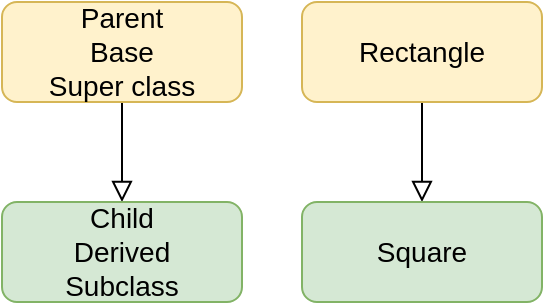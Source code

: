 <mxfile version="20.2.3" type="device"><diagram id="C5RBs43oDa-KdzZeNtuy" name="Page-1"><mxGraphModel dx="1102" dy="674" grid="1" gridSize="10" guides="1" tooltips="1" connect="1" arrows="1" fold="1" page="1" pageScale="1" pageWidth="827" pageHeight="1169" math="0" shadow="0"><root><mxCell id="WIyWlLk6GJQsqaUBKTNV-0"/><mxCell id="WIyWlLk6GJQsqaUBKTNV-1" parent="WIyWlLk6GJQsqaUBKTNV-0"/><mxCell id="WIyWlLk6GJQsqaUBKTNV-2" value="" style="rounded=0;html=1;jettySize=auto;orthogonalLoop=1;fontSize=11;endArrow=block;endFill=0;endSize=8;strokeWidth=1;shadow=0;labelBackgroundColor=none;edgeStyle=orthogonalEdgeStyle;" parent="WIyWlLk6GJQsqaUBKTNV-1" source="WIyWlLk6GJQsqaUBKTNV-3" edge="1"><mxGeometry relative="1" as="geometry"><mxPoint x="220" y="320" as="targetPoint"/></mxGeometry></mxCell><mxCell id="WIyWlLk6GJQsqaUBKTNV-3" value="Parent&lt;br style=&quot;font-size: 14px;&quot;&gt;Base&lt;br style=&quot;font-size: 14px;&quot;&gt;Super class" style="rounded=1;whiteSpace=wrap;html=1;fontSize=14;glass=0;strokeWidth=1;shadow=0;fillColor=#fff2cc;strokeColor=#d6b656;" parent="WIyWlLk6GJQsqaUBKTNV-1" vertex="1"><mxGeometry x="160" y="220" width="120" height="50" as="geometry"/></mxCell><mxCell id="WIyWlLk6GJQsqaUBKTNV-11" value="Child&lt;br style=&quot;font-size: 14px;&quot;&gt;Derived&lt;br style=&quot;font-size: 14px;&quot;&gt;Subclass" style="rounded=1;whiteSpace=wrap;html=1;fontSize=14;glass=0;strokeWidth=1;shadow=0;fillColor=#d5e8d4;strokeColor=#82b366;" parent="WIyWlLk6GJQsqaUBKTNV-1" vertex="1"><mxGeometry x="160" y="320" width="120" height="50" as="geometry"/></mxCell><mxCell id="7_Y3pyDhXp6KpI86-cgw-0" value="" style="rounded=0;html=1;jettySize=auto;orthogonalLoop=1;fontSize=11;endArrow=block;endFill=0;endSize=8;strokeWidth=1;shadow=0;labelBackgroundColor=none;edgeStyle=orthogonalEdgeStyle;" parent="WIyWlLk6GJQsqaUBKTNV-1" source="7_Y3pyDhXp6KpI86-cgw-1" edge="1"><mxGeometry relative="1" as="geometry"><mxPoint x="370" y="320" as="targetPoint"/></mxGeometry></mxCell><mxCell id="7_Y3pyDhXp6KpI86-cgw-1" value="Rectangle" style="rounded=1;whiteSpace=wrap;html=1;fontSize=14;glass=0;strokeWidth=1;shadow=0;fillColor=#fff2cc;strokeColor=#d6b656;" parent="WIyWlLk6GJQsqaUBKTNV-1" vertex="1"><mxGeometry x="310" y="220" width="120" height="50" as="geometry"/></mxCell><mxCell id="7_Y3pyDhXp6KpI86-cgw-2" value="Square" style="rounded=1;whiteSpace=wrap;html=1;fontSize=14;glass=0;strokeWidth=1;shadow=0;fillColor=#d5e8d4;strokeColor=#82b366;" parent="WIyWlLk6GJQsqaUBKTNV-1" vertex="1"><mxGeometry x="310" y="320" width="120" height="50" as="geometry"/></mxCell></root></mxGraphModel></diagram></mxfile>